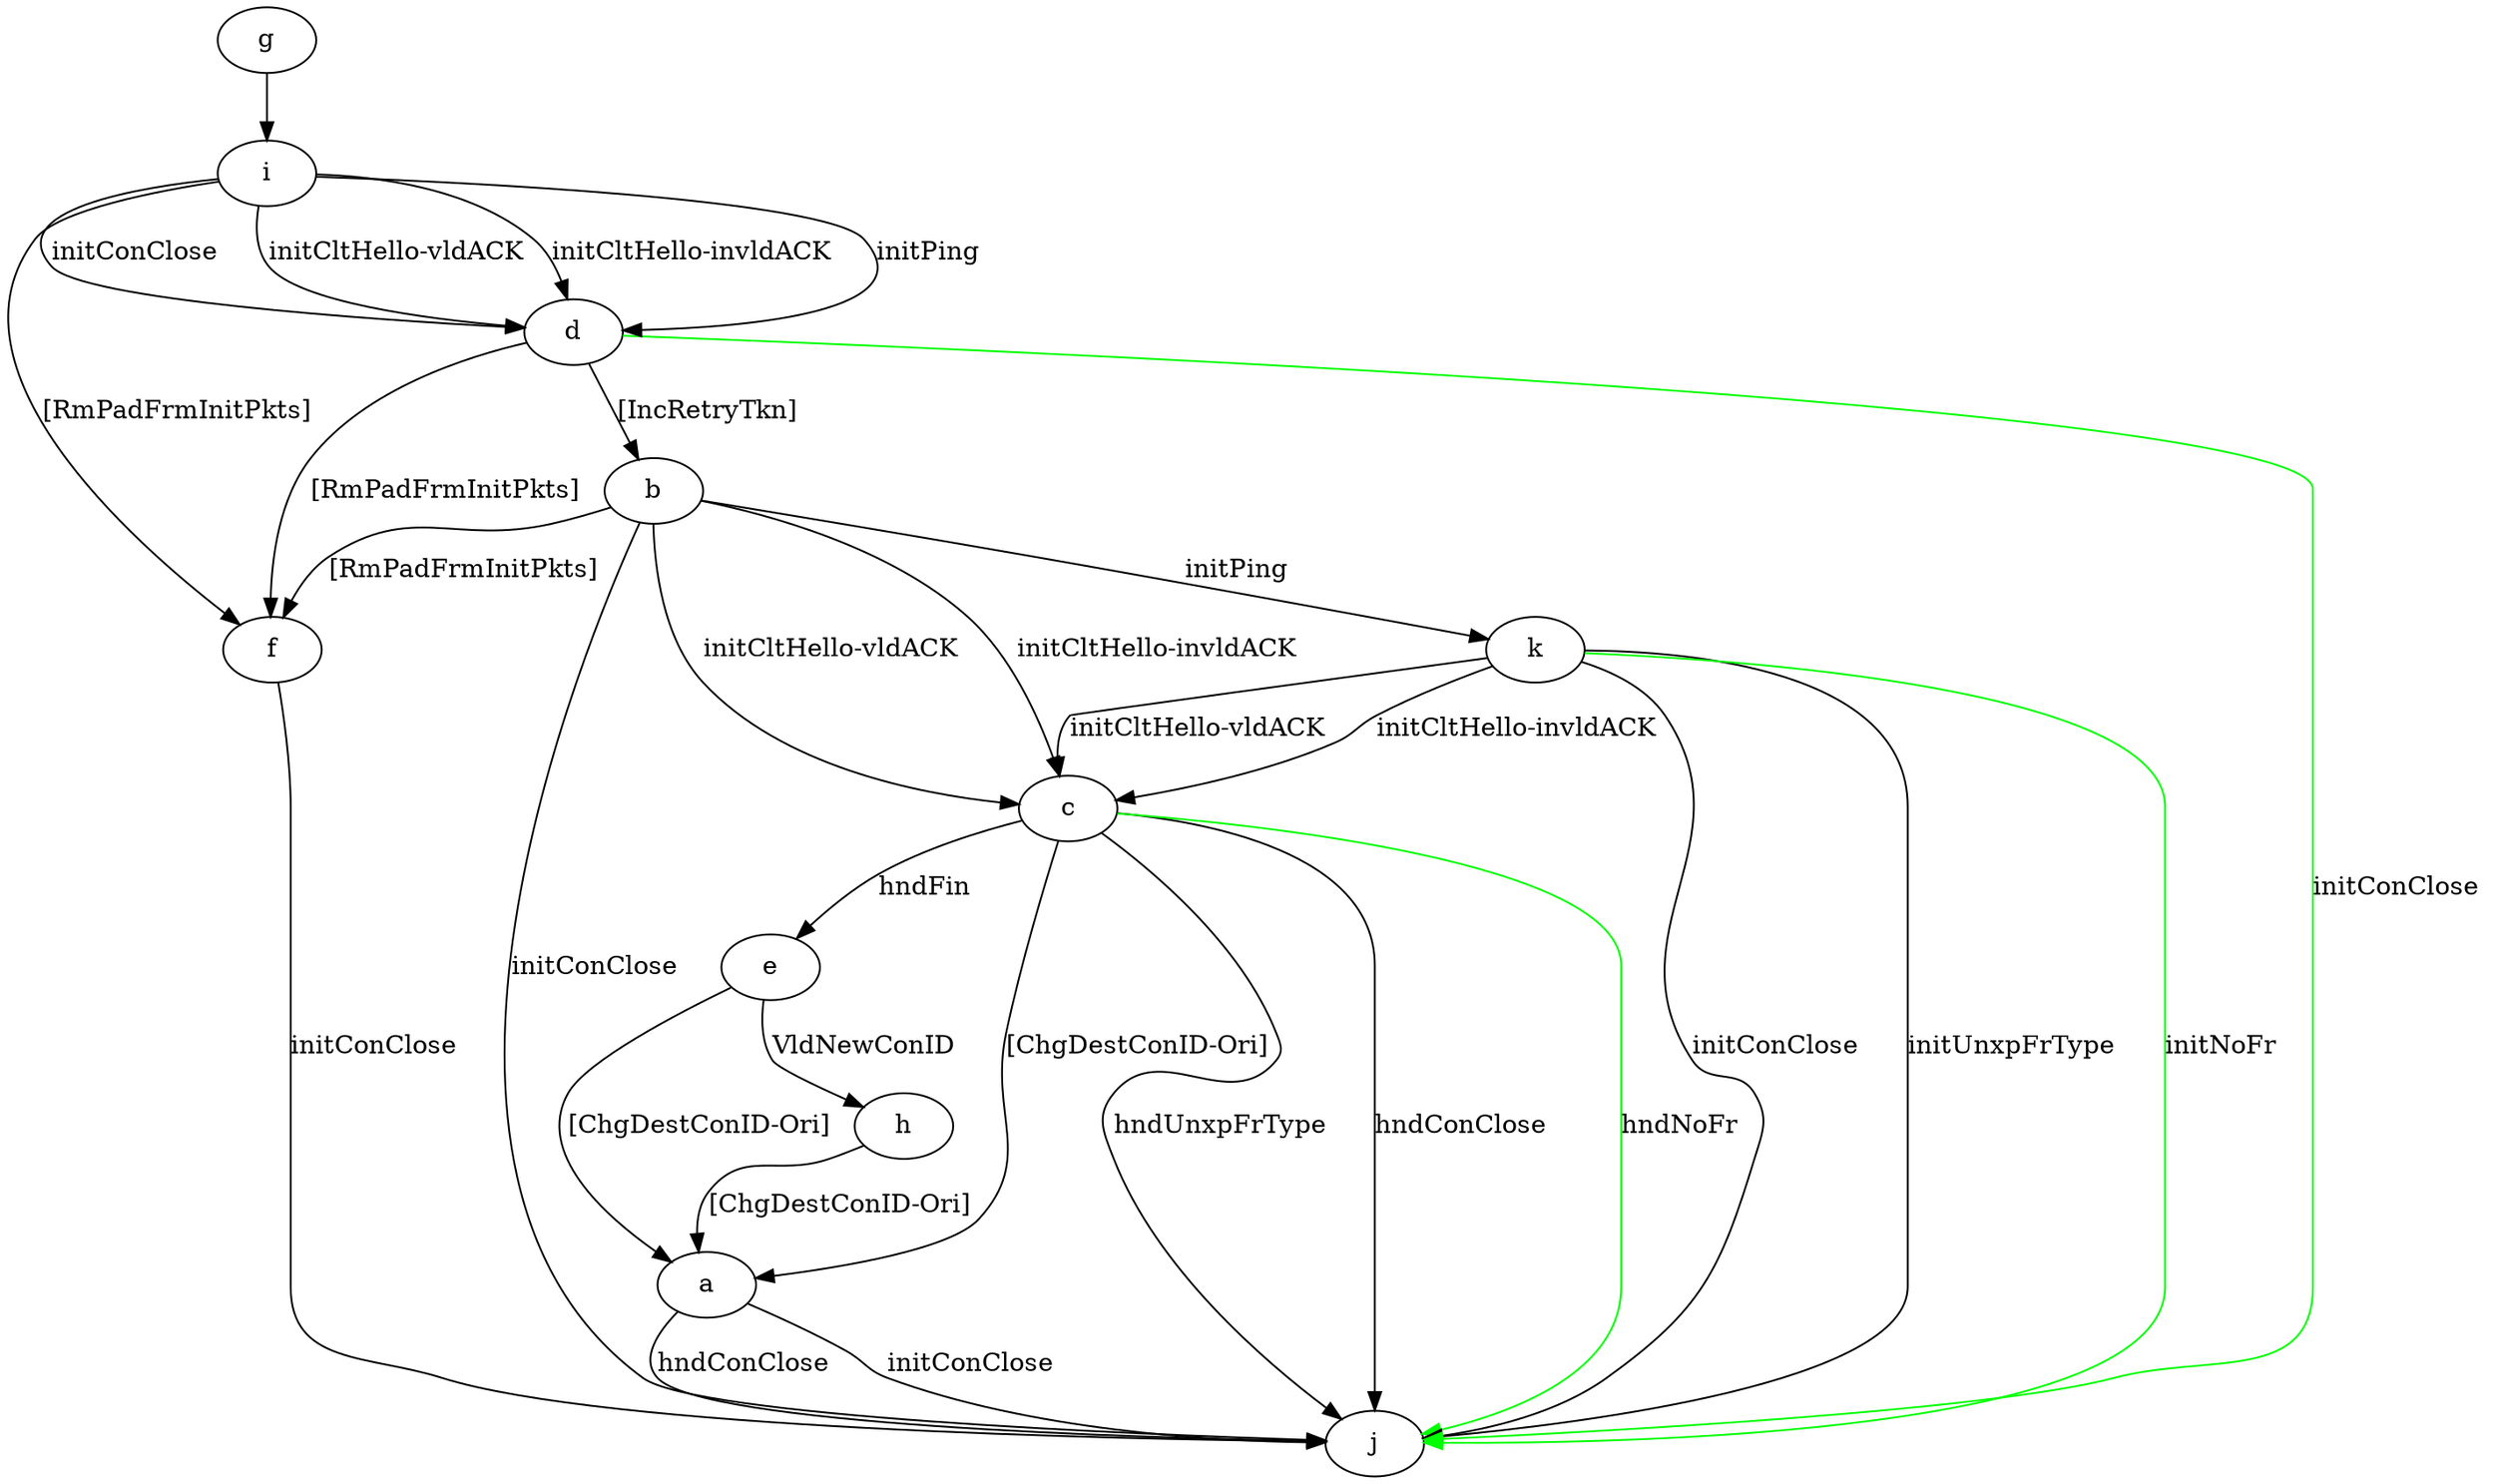 digraph "" {
	a -> j	[key=0,
		label="initConClose "];
	a -> j	[key=1,
		label="hndConClose "];
	b -> c	[key=0,
		label="initCltHello-vldACK "];
	b -> c	[key=1,
		label="initCltHello-invldACK "];
	b -> f	[key=0,
		label="[RmPadFrmInitPkts] "];
	b -> j	[key=0,
		label="initConClose "];
	b -> k	[key=0,
		label="initPing "];
	c -> a	[key=0,
		label="[ChgDestConID-Ori] "];
	c -> e	[key=0,
		label="hndFin "];
	c -> j	[key=0,
		label="hndUnxpFrType "];
	c -> j	[key=1,
		label="hndConClose "];
	c -> j	[key=2,
		color=green,
		label="hndNoFr "];
	d -> b	[key=0,
		label="[IncRetryTkn] "];
	d -> f	[key=0,
		label="[RmPadFrmInitPkts] "];
	d -> j	[key=0,
		color=green,
		label="initConClose "];
	e -> a	[key=0,
		label="[ChgDestConID-Ori] "];
	e -> h	[key=0,
		label="VldNewConID "];
	f -> j	[key=0,
		label="initConClose "];
	g -> i	[key=0];
	h -> a	[key=0,
		label="[ChgDestConID-Ori] "];
	i -> d	[key=0,
		label="initPing "];
	i -> d	[key=1,
		label="initConClose "];
	i -> d	[key=2,
		label="initCltHello-vldACK "];
	i -> d	[key=3,
		label="initCltHello-invldACK "];
	i -> f	[key=0,
		label="[RmPadFrmInitPkts] "];
	k -> c	[key=0,
		label="initCltHello-vldACK "];
	k -> c	[key=1,
		label="initCltHello-invldACK "];
	k -> j	[key=0,
		label="initConClose "];
	k -> j	[key=1,
		label="initUnxpFrType "];
	k -> j	[key=2,
		color=green,
		label="initNoFr "];
}
